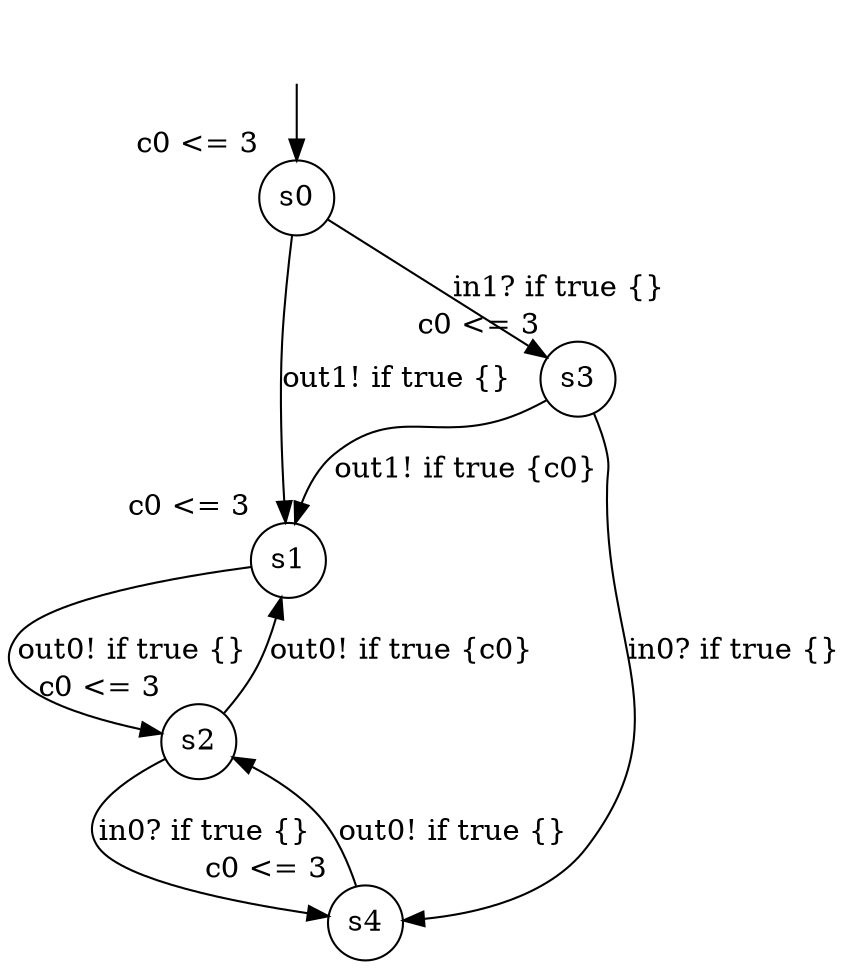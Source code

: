 digraph g {
__start0 [label="" shape="none"];
s0 [shape="circle" margin=0 label="s0", xlabel="c0 <= 3"];
s1 [shape="circle" margin=0 label="s1", xlabel="c0 <= 3"];
s2 [shape="circle" margin=0 label="s2", xlabel="c0 <= 3"];
s3 [shape="circle" margin=0 label="s3", xlabel="c0 <= 3"];
s4 [shape="circle" margin=0 label="s4", xlabel="c0 <= 3"];
s0 -> s1 [label="out1! if true {} "];
s0 -> s3 [label="in1? if true {} "];
s1 -> s2 [label="out0! if true {} "];
s2 -> s1 [label="out0! if true {c0} "];
s2 -> s4 [label="in0? if true {} "];
s3 -> s4 [label="in0? if true {} "];
s3 -> s1 [label="out1! if true {c0} "];
s4 -> s2 [label="out0! if true {} "];
__start0 -> s0;
}
